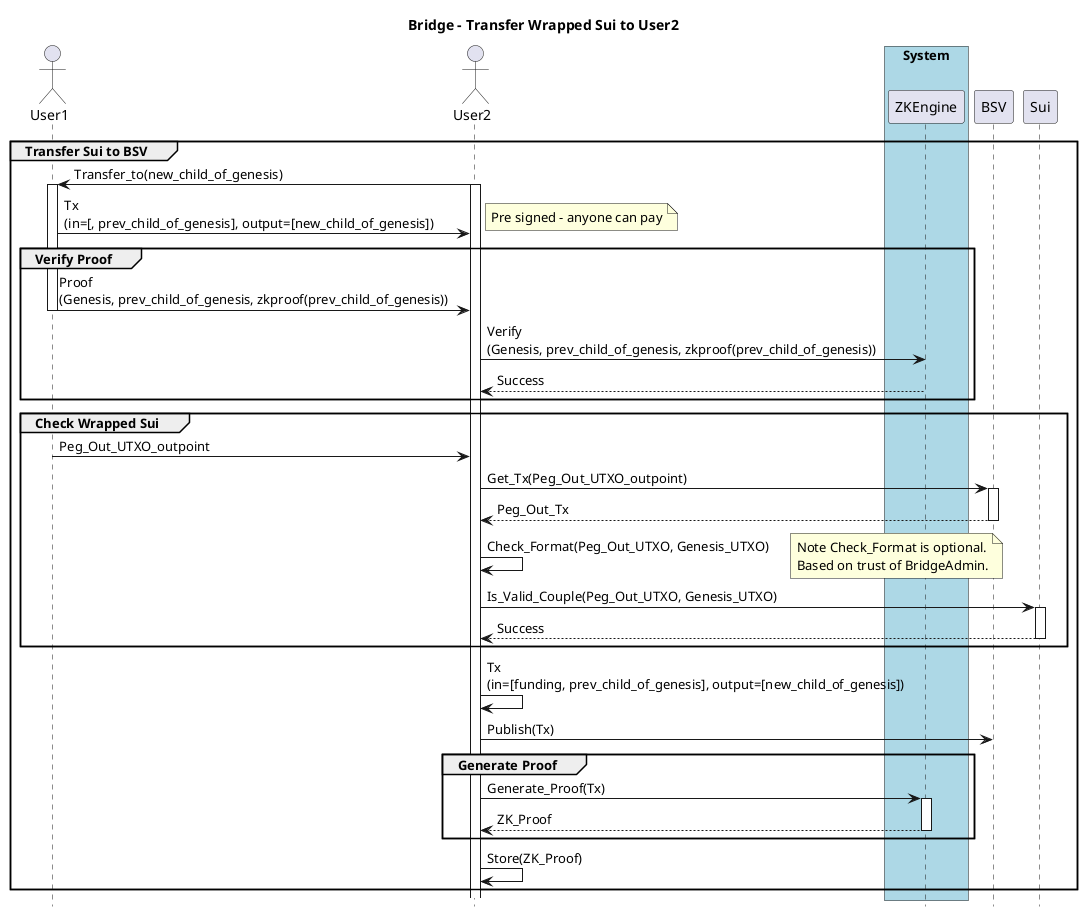 @startuml
title Bridge - Transfer Wrapped Sui to User2
hide footbox

actor User1 as U1
actor User2 as U2


box "System" #lightblue
    participant ZKEngine as Z
    
end box

participant BSV
participant Sui 


group Transfer Sui to BSV
    
    U2 -> U1: Transfer_to(new_child_of_genesis)
    activate U2
    activate U1

    U1 -> U2: Tx\n(in=[, prev_child_of_genesis], output=[new_child_of_genesis])
    note right
    Pre signed - anyone can pay
    end note

    group Verify Proof

    
        U1 -> U2: Proof\n(Genesis, prev_child_of_genesis, zkproof(prev_child_of_genesis))
        deactivate U1

        U2 -> Z: Verify\n(Genesis, prev_child_of_genesis, zkproof(prev_child_of_genesis))

        Z --> U2: Success
    end

    group Check Wrapped Sui
        U1 -> U2: Peg_Out_UTXO_outpoint

        U2 -> BSV: Get_Tx(Peg_Out_UTXO_outpoint)
        activate BSV
        BSV --> U2: Peg_Out_Tx
        deactivate BSV

        U2 -> U2 : Check_Format(Peg_Out_UTXO, Genesis_UTXO)
        note right
        Note Check_Format is optional.
        Based on trust of BridgeAdmin.
        end note

        U2 -> Sui: Is_Valid_Couple(Peg_Out_UTXO, Genesis_UTXO)
        activate Sui
        Sui --> U2: Success
        deactivate Sui

    end



    U2 -> U2: Tx\n(in=[funding, prev_child_of_genesis], output=[new_child_of_genesis])
    
    U2 -> BSV: Publish(Tx)
    

    group Generate Proof

        U2 -> Z: Generate_Proof(Tx)
        activate Z
        Z --> U2: ZK_Proof
        deactivate Z
    end

    U2 -> U2: Store(ZK_Proof)

end


@enduml